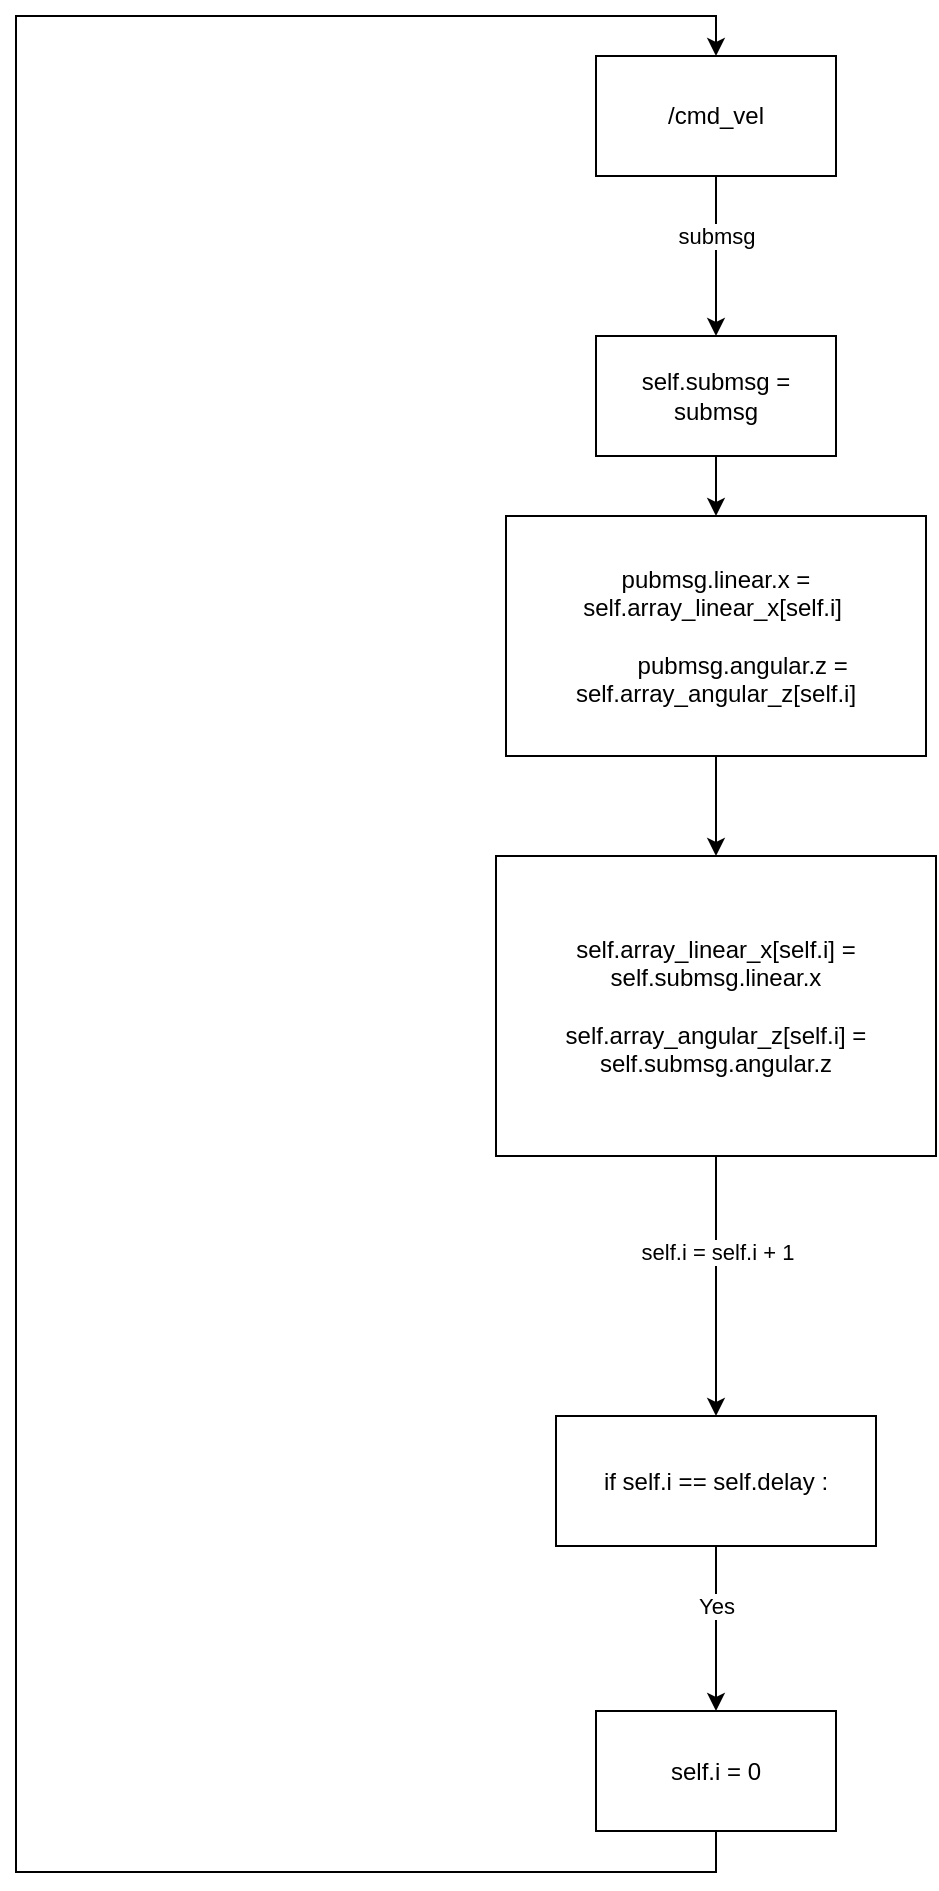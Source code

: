 <mxfile version="21.2.3" type="github">
  <diagram name="Page-1" id="BDtwckFy7g2p-0U97reW">
    <mxGraphModel dx="1050" dy="586" grid="1" gridSize="10" guides="1" tooltips="1" connect="1" arrows="1" fold="1" page="1" pageScale="1" pageWidth="850" pageHeight="1100" math="0" shadow="0">
      <root>
        <mxCell id="0" />
        <mxCell id="1" parent="0" />
        <mxCell id="8_JKzZSkhXZ16DIAR2Hv-4" value="" style="edgeStyle=orthogonalEdgeStyle;rounded=0;orthogonalLoop=1;jettySize=auto;html=1;" edge="1" parent="1" source="8_JKzZSkhXZ16DIAR2Hv-2" target="8_JKzZSkhXZ16DIAR2Hv-3">
          <mxGeometry relative="1" as="geometry">
            <Array as="points">
              <mxPoint x="420" y="150" />
              <mxPoint x="420" y="150" />
            </Array>
          </mxGeometry>
        </mxCell>
        <mxCell id="8_JKzZSkhXZ16DIAR2Hv-5" value="submsg" style="edgeLabel;html=1;align=center;verticalAlign=middle;resizable=0;points=[];" vertex="1" connectable="0" parent="8_JKzZSkhXZ16DIAR2Hv-4">
          <mxGeometry x="-0.255" y="3" relative="1" as="geometry">
            <mxPoint x="-3" as="offset" />
          </mxGeometry>
        </mxCell>
        <mxCell id="8_JKzZSkhXZ16DIAR2Hv-2" value="/cmd_vel" style="rounded=0;whiteSpace=wrap;html=1;" vertex="1" parent="1">
          <mxGeometry x="360" y="60" width="120" height="60" as="geometry" />
        </mxCell>
        <mxCell id="8_JKzZSkhXZ16DIAR2Hv-9" value="" style="edgeStyle=orthogonalEdgeStyle;rounded=0;orthogonalLoop=1;jettySize=auto;html=1;" edge="1" parent="1" source="8_JKzZSkhXZ16DIAR2Hv-3" target="8_JKzZSkhXZ16DIAR2Hv-8">
          <mxGeometry relative="1" as="geometry" />
        </mxCell>
        <mxCell id="8_JKzZSkhXZ16DIAR2Hv-3" value="self.submsg = submsg" style="whiteSpace=wrap;html=1;rounded=0;" vertex="1" parent="1">
          <mxGeometry x="360" y="200" width="120" height="60" as="geometry" />
        </mxCell>
        <mxCell id="8_JKzZSkhXZ16DIAR2Hv-12" value="" style="edgeStyle=orthogonalEdgeStyle;rounded=0;orthogonalLoop=1;jettySize=auto;html=1;" edge="1" parent="1" source="8_JKzZSkhXZ16DIAR2Hv-6" target="8_JKzZSkhXZ16DIAR2Hv-11">
          <mxGeometry relative="1" as="geometry" />
        </mxCell>
        <mxCell id="8_JKzZSkhXZ16DIAR2Hv-14" value="self.i = self.i + 1&amp;nbsp;" style="edgeLabel;html=1;align=center;verticalAlign=middle;resizable=0;points=[];" vertex="1" connectable="0" parent="8_JKzZSkhXZ16DIAR2Hv-12">
          <mxGeometry x="-0.264" y="2" relative="1" as="geometry">
            <mxPoint as="offset" />
          </mxGeometry>
        </mxCell>
        <mxCell id="8_JKzZSkhXZ16DIAR2Hv-6" value="self.array_linear_x[self.i] = self.submsg.linear.x&lt;br&gt;&lt;br&gt;self.array_angular_z[self.i] = self.submsg.angular.z" style="whiteSpace=wrap;html=1;rounded=0;" vertex="1" parent="1">
          <mxGeometry x="310" y="460" width="220" height="150" as="geometry" />
        </mxCell>
        <mxCell id="8_JKzZSkhXZ16DIAR2Hv-10" value="" style="edgeStyle=orthogonalEdgeStyle;rounded=0;orthogonalLoop=1;jettySize=auto;html=1;" edge="1" parent="1" source="8_JKzZSkhXZ16DIAR2Hv-8" target="8_JKzZSkhXZ16DIAR2Hv-6">
          <mxGeometry relative="1" as="geometry" />
        </mxCell>
        <mxCell id="8_JKzZSkhXZ16DIAR2Hv-8" value="&lt;div&gt;pubmsg.linear.x = self.array_linear_x[self.i]&amp;nbsp;&lt;/div&gt;&lt;div&gt;&lt;br&gt;&lt;/div&gt;&lt;div&gt;&amp;nbsp; &amp;nbsp; &amp;nbsp; &amp;nbsp; pubmsg.angular.z = self.array_angular_z[self.i]&lt;/div&gt;" style="rounded=0;whiteSpace=wrap;html=1;" vertex="1" parent="1">
          <mxGeometry x="315" y="290" width="210" height="120" as="geometry" />
        </mxCell>
        <mxCell id="8_JKzZSkhXZ16DIAR2Hv-16" value="" style="edgeStyle=orthogonalEdgeStyle;rounded=0;orthogonalLoop=1;jettySize=auto;html=1;" edge="1" parent="1" source="8_JKzZSkhXZ16DIAR2Hv-11" target="8_JKzZSkhXZ16DIAR2Hv-15">
          <mxGeometry relative="1" as="geometry">
            <Array as="points">
              <mxPoint x="420" y="840" />
              <mxPoint x="420" y="840" />
            </Array>
          </mxGeometry>
        </mxCell>
        <mxCell id="8_JKzZSkhXZ16DIAR2Hv-17" value="Yes" style="edgeLabel;html=1;align=center;verticalAlign=middle;resizable=0;points=[];" vertex="1" connectable="0" parent="8_JKzZSkhXZ16DIAR2Hv-16">
          <mxGeometry x="-0.273" relative="1" as="geometry">
            <mxPoint as="offset" />
          </mxGeometry>
        </mxCell>
        <mxCell id="8_JKzZSkhXZ16DIAR2Hv-11" value="if self.i == self.delay :" style="whiteSpace=wrap;html=1;rounded=0;" vertex="1" parent="1">
          <mxGeometry x="340" y="740" width="160" height="65" as="geometry" />
        </mxCell>
        <mxCell id="8_JKzZSkhXZ16DIAR2Hv-18" style="edgeStyle=orthogonalEdgeStyle;rounded=0;orthogonalLoop=1;jettySize=auto;html=1;exitX=0.5;exitY=1;exitDx=0;exitDy=0;entryX=0.5;entryY=0;entryDx=0;entryDy=0;" edge="1" parent="1" source="8_JKzZSkhXZ16DIAR2Hv-15" target="8_JKzZSkhXZ16DIAR2Hv-2">
          <mxGeometry relative="1" as="geometry">
            <Array as="points">
              <mxPoint x="420" y="968" />
              <mxPoint x="70" y="968" />
              <mxPoint x="70" y="40" />
              <mxPoint x="420" y="40" />
            </Array>
          </mxGeometry>
        </mxCell>
        <mxCell id="8_JKzZSkhXZ16DIAR2Hv-15" value="self.i = 0" style="whiteSpace=wrap;html=1;rounded=0;" vertex="1" parent="1">
          <mxGeometry x="360" y="887.5" width="120" height="60" as="geometry" />
        </mxCell>
      </root>
    </mxGraphModel>
  </diagram>
</mxfile>
